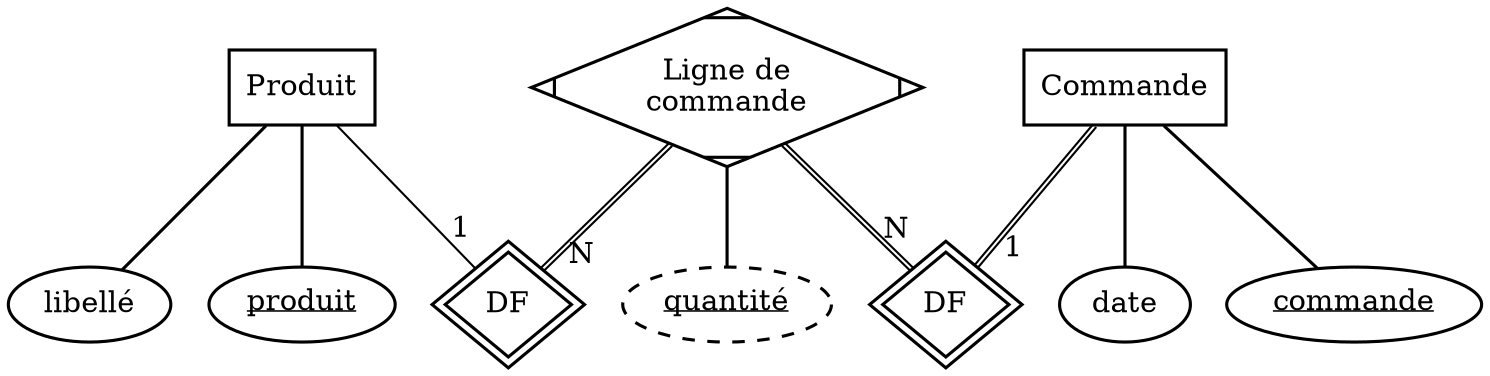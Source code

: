 // Generated by Mocodo 4.0.2

graph{
  start=42

  // Entities
  node [
    shape=box
    style=filled
    penwidth=1.5
    fillcolor="#FFFFFF"
  ]
  1 [label="Produit"]
  8 [label="Commande"]

  // Associative entities
  5 [label="Ligne de\ncommande",shape=Mdiamond]

  // Normal entity attributes
  node [
    shape=oval
    penwidth=1.5
    fillcolor="#FFFFFF"
  ]
  3 [label="libellé"]
  10 [label="date"]

  // Weak and strong entity attributes
  2 [label=<<u>produit</u>>]
  6 [label=<<u>quantité</u>> style="dashed,filled"]
  9 [label=<<u>commande</u>>]

  // Relationships
  node [
    shape=diamond
    height=0.7
    penwidth=1.5
    fillcolor="#FFFFFF"
  ]
  4 [label="DF",peripheries=2]
  7 [label="DF",peripheries=2]

  // Edges between entities and attributes
  edge [
    penwidth=1.5
  ]
  1 -- 2
  1 -- 3
  5 -- 6
  8 -- 9
  8 -- 10

  // Edges between entities and relationships
  edge [
    penwidth=1
    color="#000000:#000000"
    labeldistance=2
    headlabel=1
  ]
  8 -- 7
  1 -- 4 [color="#000000"]
  edge [headlabel=N]
  5 -- 4
  5 -- 7
}
